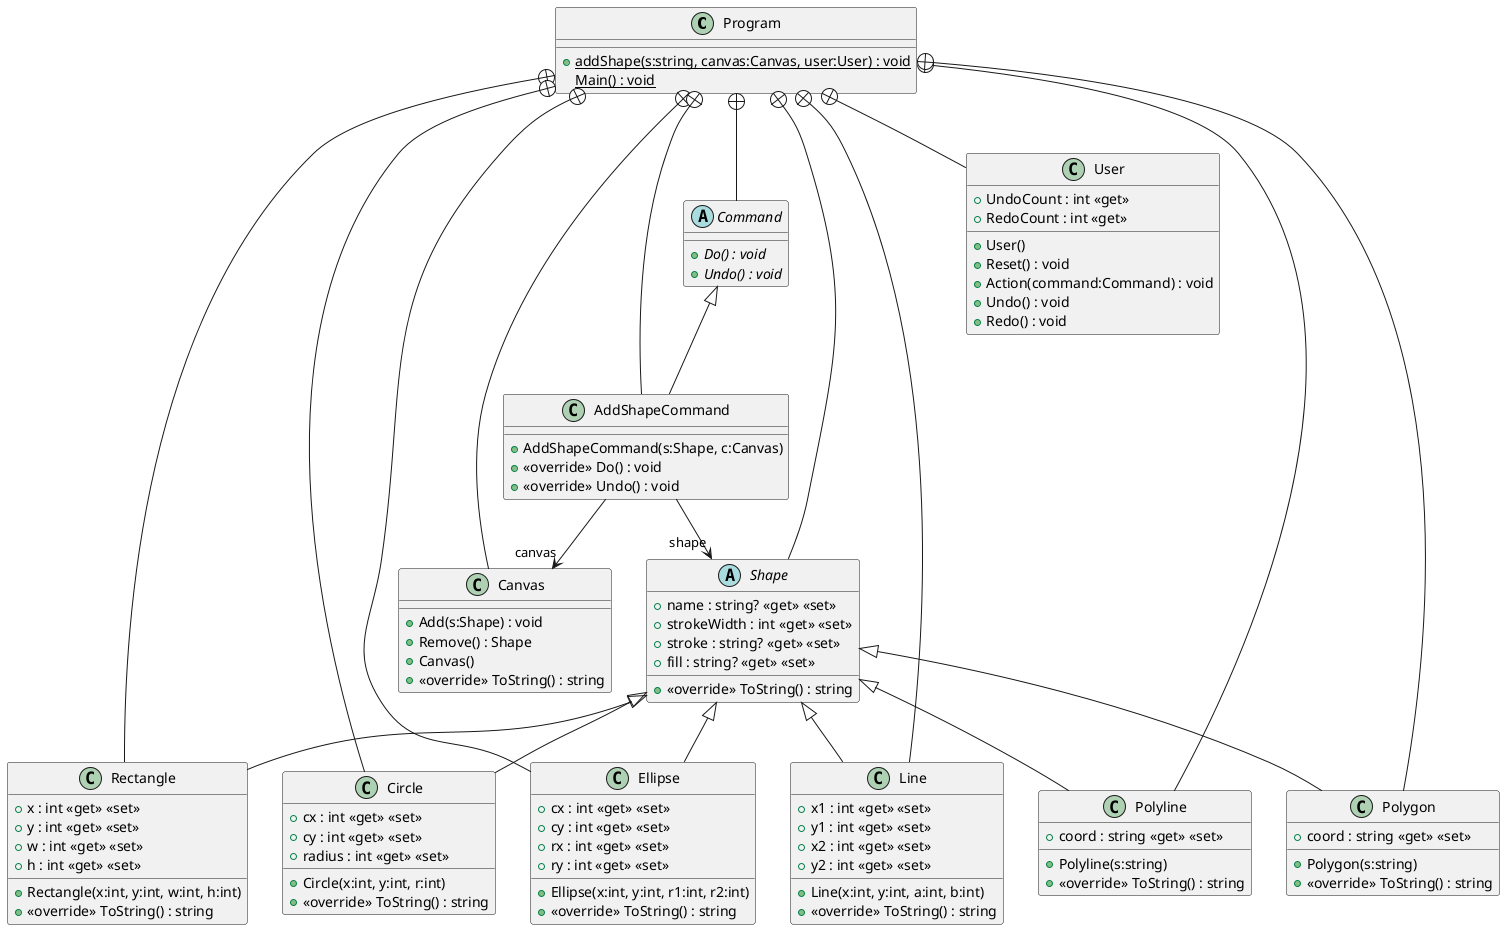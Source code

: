 @startuml
class Program {
    + {static} addShape(s:string, canvas:Canvas, user:User) : void
    {static} Main() : void
}
class Canvas {
    + Add(s:Shape) : void
    + Remove() : Shape
    + Canvas()
    + <<override>> ToString() : string
}
abstract class Shape {
    + name : string? <<get>> <<set>>
    + strokeWidth : int <<get>> <<set>>
    + stroke : string? <<get>> <<set>>
    + fill : string? <<get>> <<set>>
    + <<override>> ToString() : string
}
class Rectangle {
    + x : int <<get>> <<set>>
    + y : int <<get>> <<set>>
    + w : int <<get>> <<set>>
    + h : int <<get>> <<set>>
    + Rectangle(x:int, y:int, w:int, h:int)
    + <<override>> ToString() : string
}
class Circle {
    + cx : int <<get>> <<set>>
    + cy : int <<get>> <<set>>
    + radius : int <<get>> <<set>>
    + Circle(x:int, y:int, r:int)
    + <<override>> ToString() : string
}
class Ellipse {
    + cx : int <<get>> <<set>>
    + cy : int <<get>> <<set>>
    + rx : int <<get>> <<set>>
    + ry : int <<get>> <<set>>
    + Ellipse(x:int, y:int, r1:int, r2:int)
    + <<override>> ToString() : string
}
class Line {
    + x1 : int <<get>> <<set>>
    + y1 : int <<get>> <<set>>
    + x2 : int <<get>> <<set>>
    + y2 : int <<get>> <<set>>
    + Line(x:int, y:int, a:int, b:int)
    + <<override>> ToString() : string
}
class Polyline {
    + coord : string <<get>> <<set>>
    + Polyline(s:string)
    + <<override>> ToString() : string
}
class Polygon {
    + coord : string <<get>> <<set>>
    + Polygon(s:string)
    + <<override>> ToString() : string
}
class User {
    + UndoCount : int <<get>>
    + RedoCount : int <<get>>
    + User()
    + Reset() : void
    + Action(command:Command) : void
    + Undo() : void
    + Redo() : void
}
abstract class Command {
    + {abstract} Do() : void
    + {abstract} Undo() : void
}
class AddShapeCommand {
    + AddShapeCommand(s:Shape, c:Canvas)
    + <<override>> Do() : void
    + <<override>> Undo() : void
}
Program +-- Canvas
Program +-- Shape
Program +-- Rectangle
Shape <|-- Rectangle
Program +-- Circle
Shape <|-- Circle
Program +-- Ellipse
Shape <|-- Ellipse
Program +-- Line
Shape <|-- Line
Program +-- Polyline
Shape <|-- Polyline
Program +-- Polygon
Shape <|-- Polygon
Program +-- User
Program +-- Command
Program +-- AddShapeCommand
Command <|-- AddShapeCommand
AddShapeCommand --> "shape" Shape
AddShapeCommand --> "canvas" Canvas
@enduml
